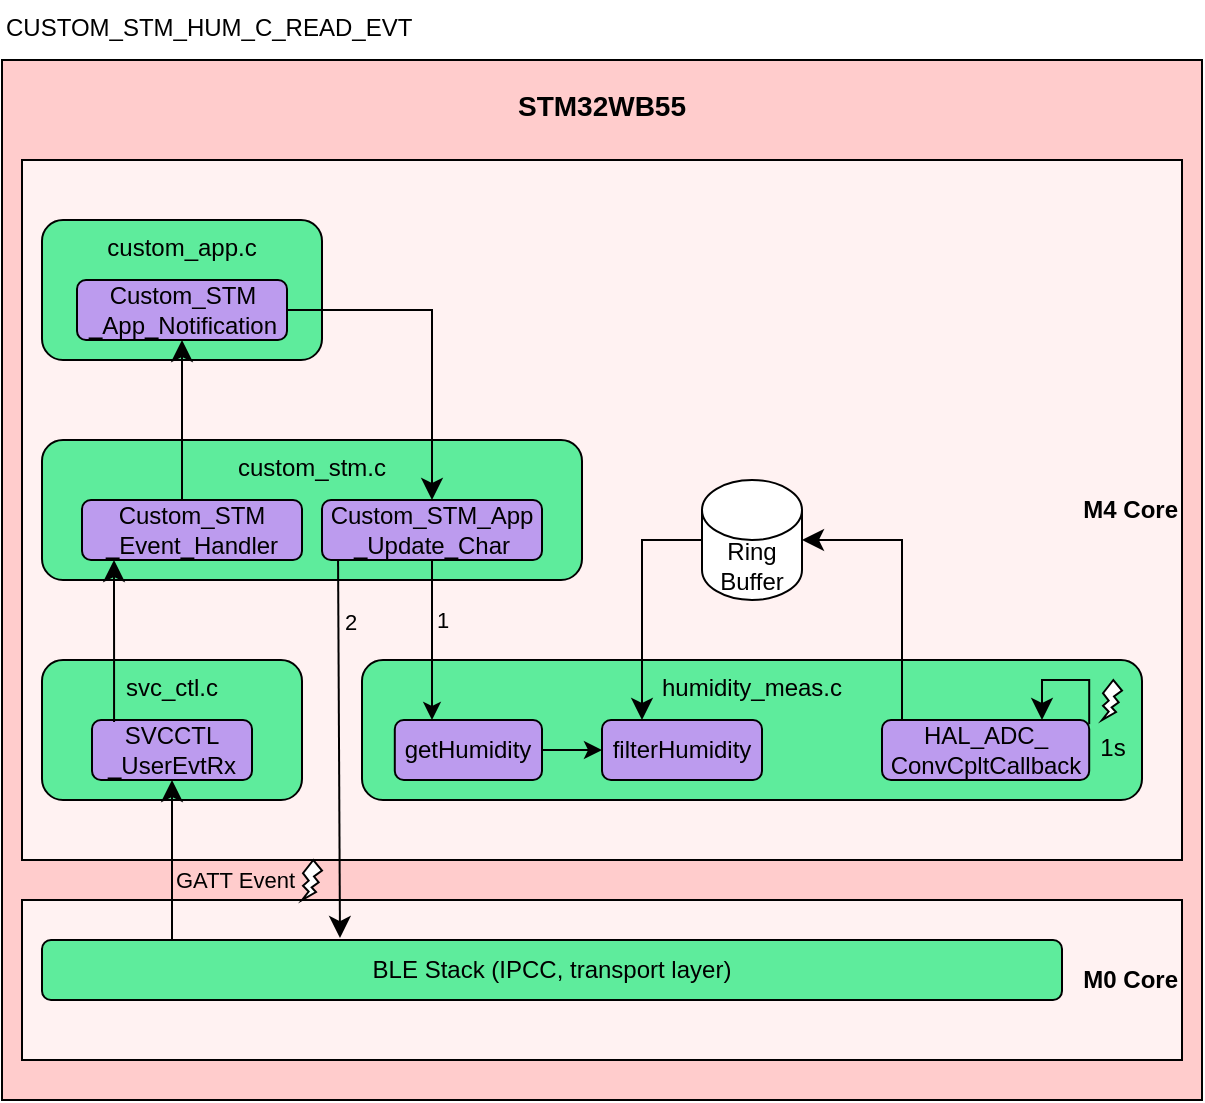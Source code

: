 <mxfile version="21.7.5" type="github">
  <diagram name="Seite-1" id="A-PmqckMtTU9lQVwqnEL">
    <mxGraphModel dx="1687" dy="2101" grid="1" gridSize="10" guides="1" tooltips="1" connect="1" arrows="1" fold="1" page="1" pageScale="1" pageWidth="827" pageHeight="1169" math="0" shadow="0">
      <root>
        <mxCell id="0" />
        <mxCell id="1" parent="0" />
        <mxCell id="PUfzVRV3rjOm0Vk-YSZq-25" value="&lt;b&gt;&lt;font style=&quot;font-size: 14px;&quot;&gt;STM32WB55&lt;/font&gt;&lt;br&gt;&lt;br&gt;&lt;br&gt;&lt;br&gt;&lt;br&gt;&lt;br&gt;&lt;br&gt;&lt;br&gt;&lt;br&gt;&lt;br&gt;&lt;br&gt;&lt;br&gt;&lt;br&gt;&lt;br&gt;&lt;br&gt;&lt;br&gt;&lt;br&gt;&lt;br&gt;&lt;br&gt;&lt;br&gt;&lt;br&gt;&lt;br&gt;&lt;br&gt;&lt;br&gt;&lt;br&gt;&lt;br&gt;&lt;br&gt;&lt;br&gt;&lt;br&gt;&lt;br&gt;&lt;br&gt;&lt;br&gt;&lt;br&gt;&lt;br&gt;&lt;/b&gt;" style="rounded=0;whiteSpace=wrap;html=1;align=center;fillColor=#FFCCCC;" vertex="1" parent="1">
          <mxGeometry x="20" y="-20" width="600" height="520" as="geometry" />
        </mxCell>
        <mxCell id="PUfzVRV3rjOm0Vk-YSZq-24" value="&lt;b&gt;M0 Core&lt;/b&gt;" style="rounded=0;whiteSpace=wrap;html=1;align=right;fillColor=#FFF2F2;" vertex="1" parent="1">
          <mxGeometry x="30" y="400" width="580" height="80" as="geometry" />
        </mxCell>
        <mxCell id="PUfzVRV3rjOm0Vk-YSZq-22" value="&lt;b&gt;M4 Core&lt;/b&gt;" style="rounded=0;whiteSpace=wrap;html=1;align=right;fillColor=#FFF2F2;" vertex="1" parent="1">
          <mxGeometry x="30" y="30" width="580" height="350" as="geometry" />
        </mxCell>
        <mxCell id="PUfzVRV3rjOm0Vk-YSZq-8" value="CUSTOM_STM_HUM_C_READ_EVT" style="text;whiteSpace=wrap;" vertex="1" parent="1">
          <mxGeometry x="20" y="-50" width="220" height="30" as="geometry" />
        </mxCell>
        <mxCell id="PUfzVRV3rjOm0Vk-YSZq-21" value="BLE Stack (IPCC, transport layer)" style="rounded=1;whiteSpace=wrap;html=1;fillColor=#5EEC9C;" vertex="1" parent="1">
          <mxGeometry x="40" y="420" width="510" height="30" as="geometry" />
        </mxCell>
        <mxCell id="PUfzVRV3rjOm0Vk-YSZq-26" value="" style="group" vertex="1" connectable="0" parent="1">
          <mxGeometry x="40" y="170" width="270" height="70" as="geometry" />
        </mxCell>
        <mxCell id="PUfzVRV3rjOm0Vk-YSZq-12" value="custom_stm.c&lt;br&gt;&lt;br&gt;&lt;br&gt;&lt;br&gt;" style="rounded=1;whiteSpace=wrap;html=1;fillColor=#5EEC9C;" vertex="1" parent="PUfzVRV3rjOm0Vk-YSZq-26">
          <mxGeometry width="270" height="70" as="geometry" />
        </mxCell>
        <mxCell id="PUfzVRV3rjOm0Vk-YSZq-14" value="Custom_STM&lt;br&gt;_Event_Handler" style="rounded=1;whiteSpace=wrap;html=1;fillColor=#BC9BEE;" vertex="1" parent="PUfzVRV3rjOm0Vk-YSZq-26">
          <mxGeometry x="20" y="30" width="110" height="30" as="geometry" />
        </mxCell>
        <mxCell id="PUfzVRV3rjOm0Vk-YSZq-15" value="Custom_STM_App&lt;br&gt;_Update_Char" style="rounded=1;whiteSpace=wrap;html=1;fillColor=#BC9BEE;" vertex="1" parent="PUfzVRV3rjOm0Vk-YSZq-26">
          <mxGeometry x="140" y="30" width="110" height="30" as="geometry" />
        </mxCell>
        <mxCell id="PUfzVRV3rjOm0Vk-YSZq-27" value="" style="group" vertex="1" connectable="0" parent="1">
          <mxGeometry x="40" y="280" width="130" height="70" as="geometry" />
        </mxCell>
        <mxCell id="PUfzVRV3rjOm0Vk-YSZq-9" value="svc_ctl.c&lt;br&gt;&lt;br&gt;&lt;br&gt;&lt;br&gt;" style="rounded=1;whiteSpace=wrap;html=1;fillColor=#5EEC9C;" vertex="1" parent="PUfzVRV3rjOm0Vk-YSZq-27">
          <mxGeometry width="130" height="70" as="geometry" />
        </mxCell>
        <mxCell id="PUfzVRV3rjOm0Vk-YSZq-11" value="SVCCTL&lt;br&gt;_UserEvtRx" style="rounded=1;whiteSpace=wrap;html=1;fillColor=#BC9BEE;" vertex="1" parent="PUfzVRV3rjOm0Vk-YSZq-27">
          <mxGeometry x="25" y="30" width="80" height="30" as="geometry" />
        </mxCell>
        <mxCell id="PUfzVRV3rjOm0Vk-YSZq-28" value="" style="group" vertex="1" connectable="0" parent="1">
          <mxGeometry x="200" y="280" width="410" height="70" as="geometry" />
        </mxCell>
        <mxCell id="PUfzVRV3rjOm0Vk-YSZq-16" value="humidity_meas.c&lt;br&gt;&lt;br&gt;&lt;br&gt;&lt;br&gt;" style="rounded=1;whiteSpace=wrap;html=1;fillColor=#5EEC9C;" vertex="1" parent="PUfzVRV3rjOm0Vk-YSZq-28">
          <mxGeometry width="390" height="70" as="geometry" />
        </mxCell>
        <mxCell id="PUfzVRV3rjOm0Vk-YSZq-52" value="" style="edgeStyle=orthogonalEdgeStyle;rounded=0;orthogonalLoop=1;jettySize=auto;html=1;" edge="1" parent="PUfzVRV3rjOm0Vk-YSZq-28" source="PUfzVRV3rjOm0Vk-YSZq-17" target="PUfzVRV3rjOm0Vk-YSZq-45">
          <mxGeometry relative="1" as="geometry" />
        </mxCell>
        <mxCell id="PUfzVRV3rjOm0Vk-YSZq-17" value="getHumidity" style="rounded=1;whiteSpace=wrap;html=1;fillColor=#BC9BEE;" vertex="1" parent="PUfzVRV3rjOm0Vk-YSZq-28">
          <mxGeometry x="16.4" y="30" width="73.6" height="30" as="geometry" />
        </mxCell>
        <mxCell id="PUfzVRV3rjOm0Vk-YSZq-45" value="filterHumidity" style="rounded=1;whiteSpace=wrap;html=1;fillColor=#BC9BEE;" vertex="1" parent="PUfzVRV3rjOm0Vk-YSZq-28">
          <mxGeometry x="120" y="30" width="80" height="30" as="geometry" />
        </mxCell>
        <mxCell id="PUfzVRV3rjOm0Vk-YSZq-19" value="HAL_ADC_&lt;br&gt;ConvCpltCallback" style="rounded=1;whiteSpace=wrap;html=1;fillColor=#BC9BEE;" vertex="1" parent="PUfzVRV3rjOm0Vk-YSZq-28">
          <mxGeometry x="260" y="30" width="103.6" height="30" as="geometry" />
        </mxCell>
        <mxCell id="PUfzVRV3rjOm0Vk-YSZq-49" value="1s" style="verticalLabelPosition=bottom;verticalAlign=top;html=1;shape=mxgraph.basic.flash" vertex="1" parent="PUfzVRV3rjOm0Vk-YSZq-28">
          <mxGeometry x="370" y="10" width="10" height="20" as="geometry" />
        </mxCell>
        <mxCell id="PUfzVRV3rjOm0Vk-YSZq-29" value="" style="group" vertex="1" connectable="0" parent="1">
          <mxGeometry x="40" y="60" width="140" height="70" as="geometry" />
        </mxCell>
        <mxCell id="PUfzVRV3rjOm0Vk-YSZq-4" value="custom_app.c&lt;br&gt;&lt;br&gt;&lt;br&gt;&lt;br&gt;" style="rounded=1;whiteSpace=wrap;html=1;fillColor=#5EEC9C;" vertex="1" parent="PUfzVRV3rjOm0Vk-YSZq-29">
          <mxGeometry width="140" height="70" as="geometry" />
        </mxCell>
        <mxCell id="PUfzVRV3rjOm0Vk-YSZq-6" value="Custom_STM&lt;br&gt;_App_Notification" style="rounded=1;whiteSpace=wrap;html=1;fillColor=#BC9BEE;" vertex="1" parent="PUfzVRV3rjOm0Vk-YSZq-29">
          <mxGeometry x="17.5" y="30" width="105" height="30" as="geometry" />
        </mxCell>
        <mxCell id="PUfzVRV3rjOm0Vk-YSZq-30" value="" style="edgeStyle=elbowEdgeStyle;elbow=horizontal;endArrow=classic;html=1;curved=0;rounded=0;endSize=8;startSize=8;exitX=0.25;exitY=0;exitDx=0;exitDy=0;entryX=0.5;entryY=1;entryDx=0;entryDy=0;" edge="1" parent="1" source="PUfzVRV3rjOm0Vk-YSZq-21" target="PUfzVRV3rjOm0Vk-YSZq-11">
          <mxGeometry width="50" height="50" relative="1" as="geometry">
            <mxPoint x="390" y="200" as="sourcePoint" />
            <mxPoint x="440" y="150" as="targetPoint" />
            <Array as="points">
              <mxPoint x="105" y="390" />
            </Array>
          </mxGeometry>
        </mxCell>
        <mxCell id="PUfzVRV3rjOm0Vk-YSZq-31" value="GATT Event" style="edgeLabel;html=1;align=left;verticalAlign=middle;resizable=0;points=[];labelBackgroundColor=none;" vertex="1" connectable="0" parent="PUfzVRV3rjOm0Vk-YSZq-30">
          <mxGeometry x="0.648" relative="1" as="geometry">
            <mxPoint y="25" as="offset" />
          </mxGeometry>
        </mxCell>
        <mxCell id="PUfzVRV3rjOm0Vk-YSZq-32" value="" style="edgeStyle=elbowEdgeStyle;elbow=horizontal;endArrow=classic;html=1;curved=0;rounded=0;endSize=8;startSize=8;exitX=0.138;exitY=0.033;exitDx=0;exitDy=0;exitPerimeter=0;" edge="1" parent="1" source="PUfzVRV3rjOm0Vk-YSZq-11" target="PUfzVRV3rjOm0Vk-YSZq-14">
          <mxGeometry width="50" height="50" relative="1" as="geometry">
            <mxPoint x="390" y="200" as="sourcePoint" />
            <mxPoint x="440" y="150" as="targetPoint" />
          </mxGeometry>
        </mxCell>
        <mxCell id="PUfzVRV3rjOm0Vk-YSZq-33" value="" style="edgeStyle=elbowEdgeStyle;elbow=horizontal;endArrow=classic;html=1;curved=0;rounded=0;endSize=8;startSize=8;exitX=0.5;exitY=0;exitDx=0;exitDy=0;entryX=0.5;entryY=1;entryDx=0;entryDy=0;" edge="1" parent="1" source="PUfzVRV3rjOm0Vk-YSZq-14" target="PUfzVRV3rjOm0Vk-YSZq-6">
          <mxGeometry width="50" height="50" relative="1" as="geometry">
            <mxPoint x="390" y="200" as="sourcePoint" />
            <mxPoint x="110" y="130" as="targetPoint" />
            <Array as="points">
              <mxPoint x="110" y="160" />
            </Array>
          </mxGeometry>
        </mxCell>
        <mxCell id="PUfzVRV3rjOm0Vk-YSZq-34" value="" style="edgeStyle=elbowEdgeStyle;elbow=horizontal;endArrow=classic;html=1;curved=0;rounded=0;endSize=8;startSize=8;exitX=1;exitY=0.5;exitDx=0;exitDy=0;entryX=0.5;entryY=0;entryDx=0;entryDy=0;" edge="1" parent="1" source="PUfzVRV3rjOm0Vk-YSZq-6" target="PUfzVRV3rjOm0Vk-YSZq-15">
          <mxGeometry width="50" height="50" relative="1" as="geometry">
            <mxPoint x="390" y="200" as="sourcePoint" />
            <mxPoint x="440" y="150" as="targetPoint" />
            <Array as="points">
              <mxPoint x="235" y="150" />
            </Array>
          </mxGeometry>
        </mxCell>
        <mxCell id="PUfzVRV3rjOm0Vk-YSZq-48" value="" style="edgeStyle=elbowEdgeStyle;elbow=vertical;endArrow=classic;html=1;curved=0;rounded=0;endSize=8;startSize=8;exitX=1;exitY=0.069;exitDx=0;exitDy=0;exitPerimeter=0;" edge="1" parent="1" source="PUfzVRV3rjOm0Vk-YSZq-19">
          <mxGeometry width="50" height="50" relative="1" as="geometry">
            <mxPoint x="530" y="179.032" as="sourcePoint" />
            <mxPoint x="540" y="310" as="targetPoint" />
            <Array as="points">
              <mxPoint x="540" y="290" />
            </Array>
          </mxGeometry>
        </mxCell>
        <mxCell id="PUfzVRV3rjOm0Vk-YSZq-53" value="" style="edgeStyle=orthogonalEdgeStyle;rounded=0;orthogonalLoop=1;jettySize=auto;html=1;" edge="1" parent="1" source="PUfzVRV3rjOm0Vk-YSZq-15" target="PUfzVRV3rjOm0Vk-YSZq-17">
          <mxGeometry relative="1" as="geometry">
            <Array as="points">
              <mxPoint x="235" y="290" />
              <mxPoint x="235" y="290" />
            </Array>
          </mxGeometry>
        </mxCell>
        <mxCell id="PUfzVRV3rjOm0Vk-YSZq-66" value="1" style="edgeLabel;html=1;align=center;verticalAlign=middle;resizable=0;points=[];labelBackgroundColor=none;" vertex="1" connectable="0" parent="PUfzVRV3rjOm0Vk-YSZq-53">
          <mxGeometry x="-0.025" relative="1" as="geometry">
            <mxPoint x="5" y="-9" as="offset" />
          </mxGeometry>
        </mxCell>
        <mxCell id="PUfzVRV3rjOm0Vk-YSZq-54" value="&lt;font style=&quot;font-size: 12px;&quot;&gt;Ring Buffer&lt;/font&gt;" style="shape=cylinder3;whiteSpace=wrap;html=1;boundedLbl=1;backgroundOutline=1;size=15;" vertex="1" parent="1">
          <mxGeometry x="370" y="190" width="50" height="60" as="geometry" />
        </mxCell>
        <mxCell id="PUfzVRV3rjOm0Vk-YSZq-63" value="" style="edgeStyle=elbowEdgeStyle;elbow=horizontal;endArrow=classic;html=1;curved=0;rounded=0;endSize=8;startSize=8;exitX=0.25;exitY=0;exitDx=0;exitDy=0;entryX=1;entryY=0.5;entryDx=0;entryDy=0;entryPerimeter=0;" edge="1" parent="1" source="PUfzVRV3rjOm0Vk-YSZq-19" target="PUfzVRV3rjOm0Vk-YSZq-54">
          <mxGeometry width="50" height="50" relative="1" as="geometry">
            <mxPoint x="490" y="310" as="sourcePoint" />
            <mxPoint x="540" y="260" as="targetPoint" />
            <Array as="points">
              <mxPoint x="470" y="270" />
            </Array>
          </mxGeometry>
        </mxCell>
        <mxCell id="PUfzVRV3rjOm0Vk-YSZq-64" value="" style="edgeStyle=elbowEdgeStyle;elbow=horizontal;endArrow=classic;html=1;curved=0;rounded=0;endSize=8;startSize=8;entryX=0.25;entryY=0;entryDx=0;entryDy=0;exitX=0;exitY=0.5;exitDx=0;exitDy=0;exitPerimeter=0;" edge="1" parent="1" source="PUfzVRV3rjOm0Vk-YSZq-54" target="PUfzVRV3rjOm0Vk-YSZq-45">
          <mxGeometry width="50" height="50" relative="1" as="geometry">
            <mxPoint x="490" y="310" as="sourcePoint" />
            <mxPoint x="540" y="260" as="targetPoint" />
            <Array as="points">
              <mxPoint x="340" y="220" />
            </Array>
          </mxGeometry>
        </mxCell>
        <mxCell id="PUfzVRV3rjOm0Vk-YSZq-65" value="" style="edgeStyle=elbowEdgeStyle;elbow=horizontal;endArrow=classic;html=1;curved=0;rounded=0;endSize=8;startSize=8;entryX=0.294;entryY=-0.033;entryDx=0;entryDy=0;entryPerimeter=0;exitX=0.073;exitY=1;exitDx=0;exitDy=0;exitPerimeter=0;" edge="1" parent="1" source="PUfzVRV3rjOm0Vk-YSZq-15" target="PUfzVRV3rjOm0Vk-YSZq-21">
          <mxGeometry width="50" height="50" relative="1" as="geometry">
            <mxPoint x="410" y="250" as="sourcePoint" />
            <mxPoint x="460" y="200" as="targetPoint" />
          </mxGeometry>
        </mxCell>
        <mxCell id="PUfzVRV3rjOm0Vk-YSZq-67" value="2" style="edgeLabel;html=1;align=center;verticalAlign=middle;resizable=0;points=[];labelBackgroundColor=none;" vertex="1" connectable="0" parent="PUfzVRV3rjOm0Vk-YSZq-65">
          <mxGeometry x="-0.665" y="1" relative="1" as="geometry">
            <mxPoint x="4" as="offset" />
          </mxGeometry>
        </mxCell>
        <mxCell id="PUfzVRV3rjOm0Vk-YSZq-68" value="" style="verticalLabelPosition=bottom;verticalAlign=top;html=1;shape=mxgraph.basic.flash" vertex="1" parent="1">
          <mxGeometry x="170" y="380" width="10" height="20" as="geometry" />
        </mxCell>
      </root>
    </mxGraphModel>
  </diagram>
</mxfile>
